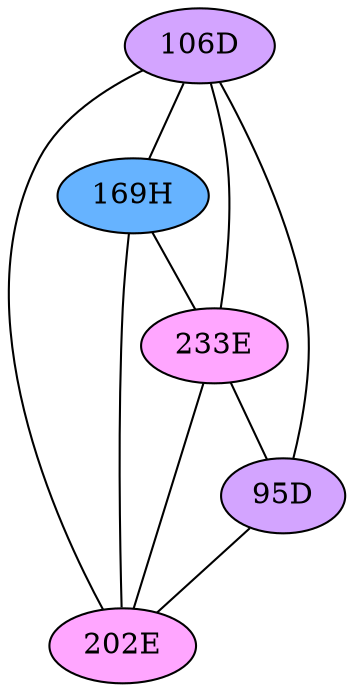// The Round Table
graph {
	"106D" [fillcolor="#D3A4FF" style=radial]
	"202E" [fillcolor="#FFA6FF" style=radial]
	"106D" -- "202E" [penwidth=1]
	"106D" [fillcolor="#D3A4FF" style=radial]
	"169H" [fillcolor="#66B3FF" style=radial]
	"106D" -- "169H" [penwidth=1]
	"106D" [fillcolor="#D3A4FF" style=radial]
	"233E" [fillcolor="#FFA6FF" style=radial]
	"106D" -- "233E" [penwidth=1]
	"106D" [fillcolor="#D3A4FF" style=radial]
	"95D" [fillcolor="#D3A4FF" style=radial]
	"106D" -- "95D" [penwidth=1]
	"169H" [fillcolor="#66B3FF" style=radial]
	"233E" [fillcolor="#FFA6FF" style=radial]
	"169H" -- "233E" [penwidth=1]
	"169H" [fillcolor="#66B3FF" style=radial]
	"202E" [fillcolor="#FFA6FF" style=radial]
	"169H" -- "202E" [penwidth=1]
	"233E" [fillcolor="#FFA6FF" style=radial]
	"95D" [fillcolor="#D3A4FF" style=radial]
	"233E" -- "95D" [penwidth=1]
	"233E" [fillcolor="#FFA6FF" style=radial]
	"202E" [fillcolor="#FFA6FF" style=radial]
	"233E" -- "202E" [penwidth=1]
	"95D" [fillcolor="#D3A4FF" style=radial]
	"202E" [fillcolor="#FFA6FF" style=radial]
	"95D" -- "202E" [penwidth=1]
}
